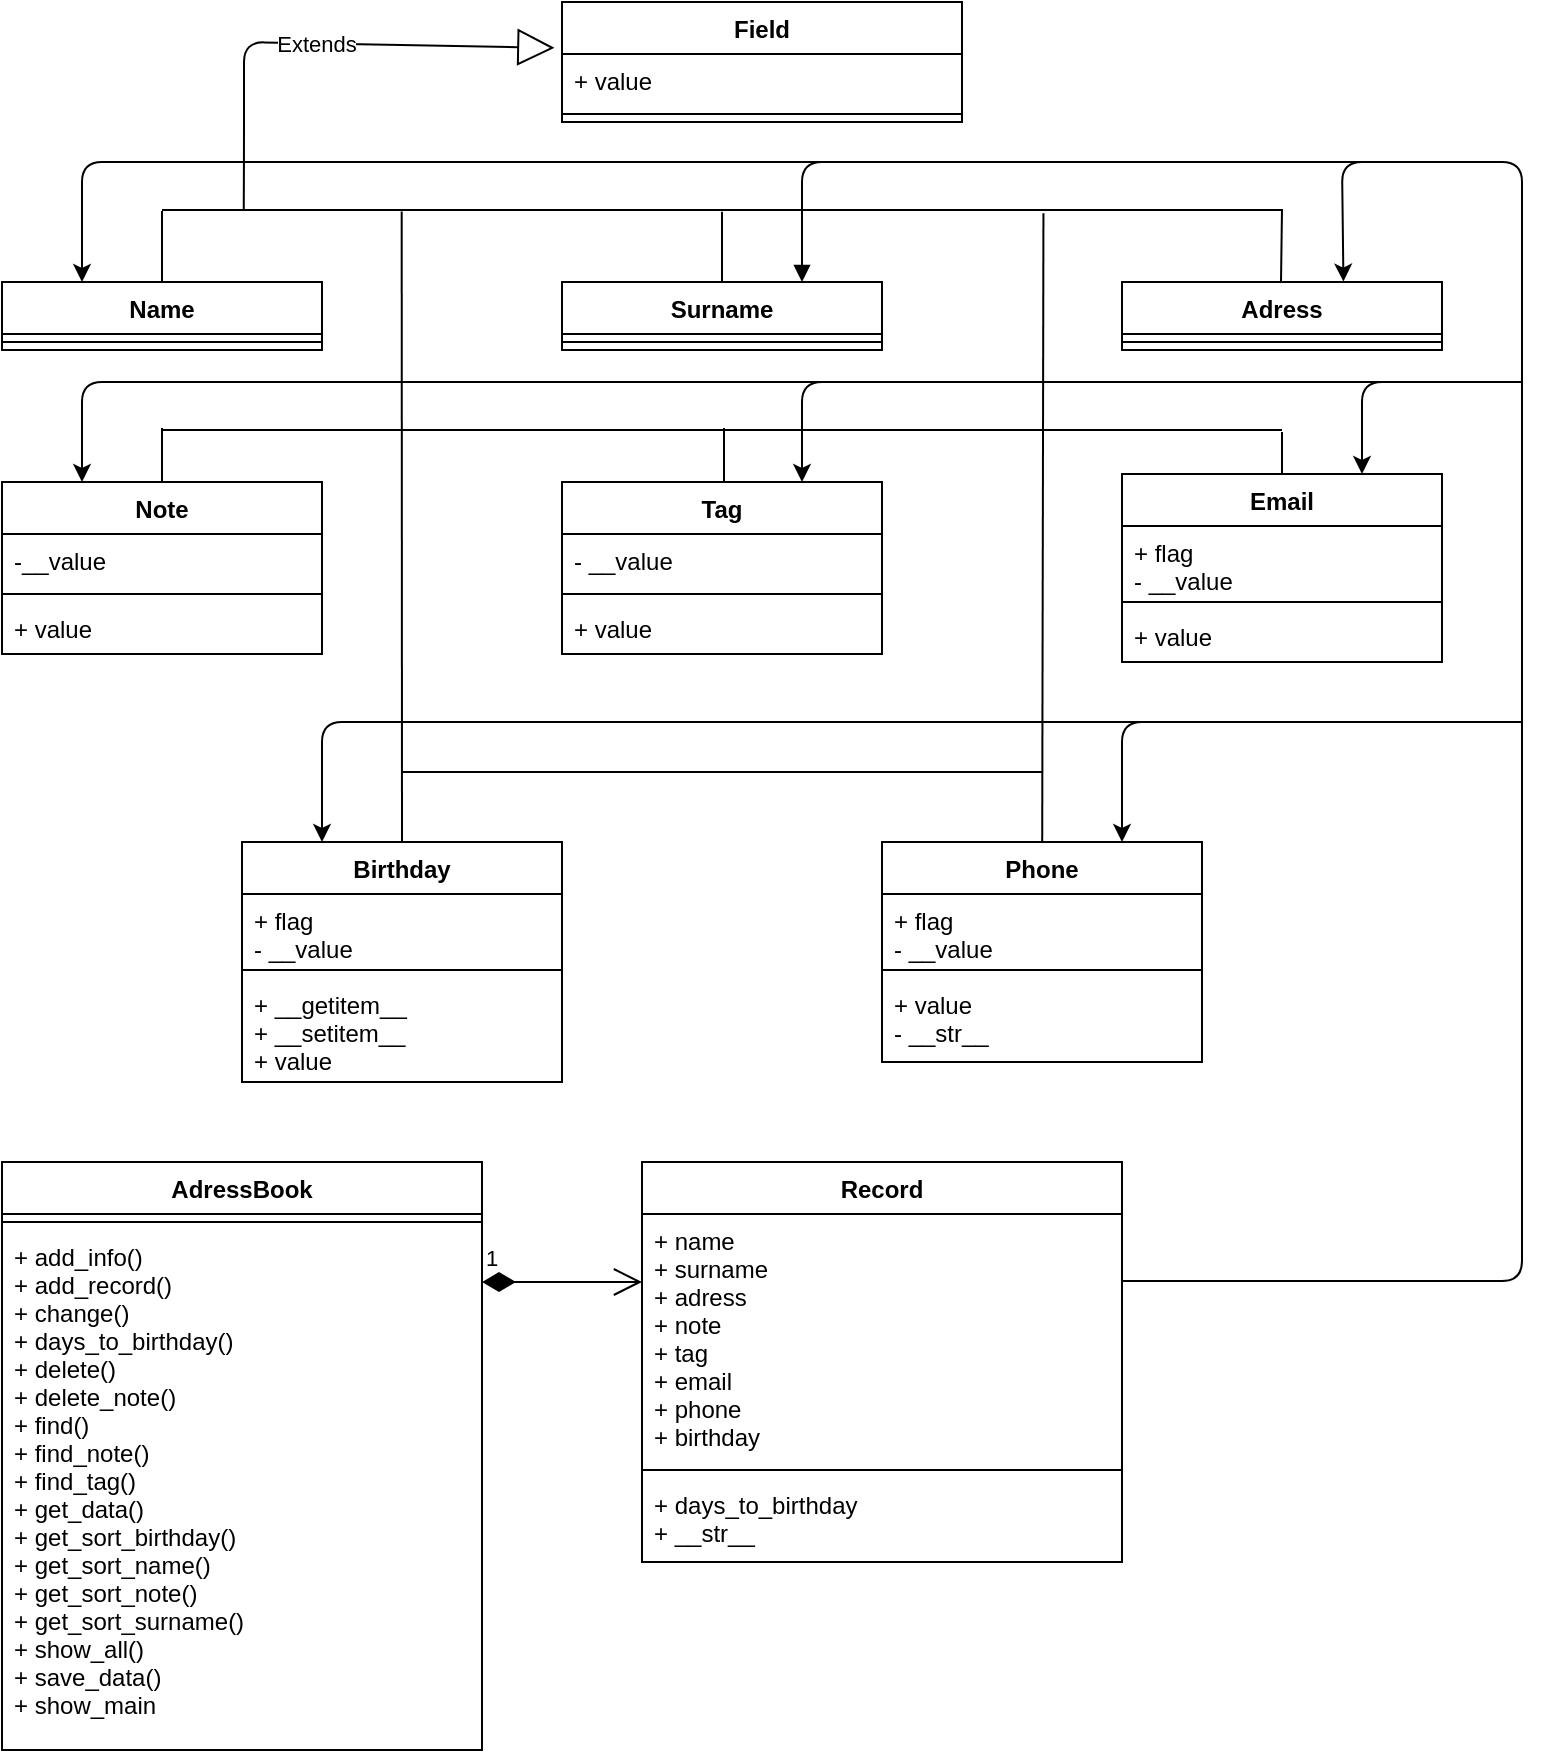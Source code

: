 <mxfile version="14.6.6" type="google"><diagram id="7Dgwh46zrfrE4rI6MLqH" name="Page-1"><mxGraphModel dx="958" dy="505" grid="1" gridSize="10" guides="1" tooltips="1" connect="1" arrows="1" fold="1" page="1" pageScale="1" pageWidth="827" pageHeight="1169" math="0" shadow="0"><root><mxCell id="0"/><mxCell id="1" parent="0"/><mxCell id="x5gt8o6xi6UFxqhQCtEi-1" value="AdressBook" style="swimlane;fontStyle=1;align=center;verticalAlign=top;childLayout=stackLayout;horizontal=1;startSize=26;horizontalStack=0;resizeParent=1;resizeParentMax=0;resizeLast=0;collapsible=1;marginBottom=0;" vertex="1" parent="1"><mxGeometry x="40" y="600" width="240" height="294" as="geometry"/></mxCell><mxCell id="x5gt8o6xi6UFxqhQCtEi-3" value="" style="line;strokeWidth=1;fillColor=none;align=left;verticalAlign=middle;spacingTop=-1;spacingLeft=3;spacingRight=3;rotatable=0;labelPosition=right;points=[];portConstraint=eastwest;" vertex="1" parent="x5gt8o6xi6UFxqhQCtEi-1"><mxGeometry y="26" width="240" height="8" as="geometry"/></mxCell><mxCell id="x5gt8o6xi6UFxqhQCtEi-4" value="+ add_info()&#10;+ add_record()&#10;+ change()&#10;+ days_to_birthday()&#10;+ delete()&#10;+ delete_note()&#10;+ find()&#10;+ find_note()&#10;+ find_tag()&#10;+ get_data()&#10;+ get_sort_birthday()&#10;+ get_sort_name()&#10;+ get_sort_note()&#10;+ get_sort_surname()&#10;+ show_all()&#10;+ save_data()&#10;+ show_main" style="text;strokeColor=none;fillColor=none;align=left;verticalAlign=top;spacingLeft=4;spacingRight=4;overflow=hidden;rotatable=0;points=[[0,0.5],[1,0.5]];portConstraint=eastwest;" vertex="1" parent="x5gt8o6xi6UFxqhQCtEi-1"><mxGeometry y="34" width="240" height="260" as="geometry"/></mxCell><mxCell id="x5gt8o6xi6UFxqhQCtEi-5" value="Field" style="swimlane;fontStyle=1;align=center;verticalAlign=top;childLayout=stackLayout;horizontal=1;startSize=26;horizontalStack=0;resizeParent=1;resizeParentMax=0;resizeLast=0;collapsible=1;marginBottom=0;" vertex="1" parent="1"><mxGeometry x="320" y="20" width="200" height="60" as="geometry"/></mxCell><mxCell id="x5gt8o6xi6UFxqhQCtEi-6" value="+ value" style="text;strokeColor=none;fillColor=none;align=left;verticalAlign=top;spacingLeft=4;spacingRight=4;overflow=hidden;rotatable=0;points=[[0,0.5],[1,0.5]];portConstraint=eastwest;" vertex="1" parent="x5gt8o6xi6UFxqhQCtEi-5"><mxGeometry y="26" width="200" height="26" as="geometry"/></mxCell><mxCell id="x5gt8o6xi6UFxqhQCtEi-7" value="" style="line;strokeWidth=1;fillColor=none;align=left;verticalAlign=middle;spacingTop=-1;spacingLeft=3;spacingRight=3;rotatable=0;labelPosition=right;points=[];portConstraint=eastwest;" vertex="1" parent="x5gt8o6xi6UFxqhQCtEi-5"><mxGeometry y="52" width="200" height="8" as="geometry"/></mxCell><mxCell id="x5gt8o6xi6UFxqhQCtEi-9" value="Name" style="swimlane;fontStyle=1;align=center;verticalAlign=top;childLayout=stackLayout;horizontal=1;startSize=26;horizontalStack=0;resizeParent=1;resizeParentMax=0;resizeLast=0;collapsible=1;marginBottom=0;" vertex="1" parent="1"><mxGeometry x="40" y="160" width="160" height="34" as="geometry"/></mxCell><mxCell id="x5gt8o6xi6UFxqhQCtEi-11" value="" style="line;strokeWidth=1;fillColor=none;align=left;verticalAlign=middle;spacingTop=-1;spacingLeft=3;spacingRight=3;rotatable=0;labelPosition=right;points=[];portConstraint=eastwest;" vertex="1" parent="x5gt8o6xi6UFxqhQCtEi-9"><mxGeometry y="26" width="160" height="8" as="geometry"/></mxCell><mxCell id="x5gt8o6xi6UFxqhQCtEi-13" value="Adress" style="swimlane;fontStyle=1;align=center;verticalAlign=top;childLayout=stackLayout;horizontal=1;startSize=26;horizontalStack=0;resizeParent=1;resizeParentMax=0;resizeLast=0;collapsible=1;marginBottom=0;" vertex="1" parent="1"><mxGeometry x="600" y="160" width="160" height="34" as="geometry"/></mxCell><mxCell id="x5gt8o6xi6UFxqhQCtEi-15" value="" style="line;strokeWidth=1;fillColor=none;align=left;verticalAlign=middle;spacingTop=-1;spacingLeft=3;spacingRight=3;rotatable=0;labelPosition=right;points=[];portConstraint=eastwest;" vertex="1" parent="x5gt8o6xi6UFxqhQCtEi-13"><mxGeometry y="26" width="160" height="8" as="geometry"/></mxCell><mxCell id="x5gt8o6xi6UFxqhQCtEi-17" value="Surname" style="swimlane;fontStyle=1;align=center;verticalAlign=top;childLayout=stackLayout;horizontal=1;startSize=26;horizontalStack=0;resizeParent=1;resizeParentMax=0;resizeLast=0;collapsible=1;marginBottom=0;" vertex="1" parent="1"><mxGeometry x="320" y="160" width="160" height="34" as="geometry"/></mxCell><mxCell id="x5gt8o6xi6UFxqhQCtEi-19" value="" style="line;strokeWidth=1;fillColor=none;align=left;verticalAlign=middle;spacingTop=-1;spacingLeft=3;spacingRight=3;rotatable=0;labelPosition=right;points=[];portConstraint=eastwest;" vertex="1" parent="x5gt8o6xi6UFxqhQCtEi-17"><mxGeometry y="26" width="160" height="8" as="geometry"/></mxCell><mxCell id="x5gt8o6xi6UFxqhQCtEi-21" value="Note" style="swimlane;fontStyle=1;align=center;verticalAlign=top;childLayout=stackLayout;horizontal=1;startSize=26;horizontalStack=0;resizeParent=1;resizeParentMax=0;resizeLast=0;collapsible=1;marginBottom=0;" vertex="1" parent="1"><mxGeometry x="40" y="260" width="160" height="86" as="geometry"/></mxCell><mxCell id="x5gt8o6xi6UFxqhQCtEi-22" value="-__value" style="text;strokeColor=none;fillColor=none;align=left;verticalAlign=top;spacingLeft=4;spacingRight=4;overflow=hidden;rotatable=0;points=[[0,0.5],[1,0.5]];portConstraint=eastwest;" vertex="1" parent="x5gt8o6xi6UFxqhQCtEi-21"><mxGeometry y="26" width="160" height="26" as="geometry"/></mxCell><mxCell id="x5gt8o6xi6UFxqhQCtEi-23" value="" style="line;strokeWidth=1;fillColor=none;align=left;verticalAlign=middle;spacingTop=-1;spacingLeft=3;spacingRight=3;rotatable=0;labelPosition=right;points=[];portConstraint=eastwest;" vertex="1" parent="x5gt8o6xi6UFxqhQCtEi-21"><mxGeometry y="52" width="160" height="8" as="geometry"/></mxCell><mxCell id="x5gt8o6xi6UFxqhQCtEi-24" value="+ value" style="text;strokeColor=none;fillColor=none;align=left;verticalAlign=top;spacingLeft=4;spacingRight=4;overflow=hidden;rotatable=0;points=[[0,0.5],[1,0.5]];portConstraint=eastwest;" vertex="1" parent="x5gt8o6xi6UFxqhQCtEi-21"><mxGeometry y="60" width="160" height="26" as="geometry"/></mxCell><mxCell id="x5gt8o6xi6UFxqhQCtEi-25" value="Tag" style="swimlane;fontStyle=1;align=center;verticalAlign=top;childLayout=stackLayout;horizontal=1;startSize=26;horizontalStack=0;resizeParent=1;resizeParentMax=0;resizeLast=0;collapsible=1;marginBottom=0;" vertex="1" parent="1"><mxGeometry x="320" y="260" width="160" height="86" as="geometry"/></mxCell><mxCell id="x5gt8o6xi6UFxqhQCtEi-26" value="- __value" style="text;strokeColor=none;fillColor=none;align=left;verticalAlign=top;spacingLeft=4;spacingRight=4;overflow=hidden;rotatable=0;points=[[0,0.5],[1,0.5]];portConstraint=eastwest;" vertex="1" parent="x5gt8o6xi6UFxqhQCtEi-25"><mxGeometry y="26" width="160" height="26" as="geometry"/></mxCell><mxCell id="x5gt8o6xi6UFxqhQCtEi-27" value="" style="line;strokeWidth=1;fillColor=none;align=left;verticalAlign=middle;spacingTop=-1;spacingLeft=3;spacingRight=3;rotatable=0;labelPosition=right;points=[];portConstraint=eastwest;" vertex="1" parent="x5gt8o6xi6UFxqhQCtEi-25"><mxGeometry y="52" width="160" height="8" as="geometry"/></mxCell><mxCell id="x5gt8o6xi6UFxqhQCtEi-28" value="+ value" style="text;strokeColor=none;fillColor=none;align=left;verticalAlign=top;spacingLeft=4;spacingRight=4;overflow=hidden;rotatable=0;points=[[0,0.5],[1,0.5]];portConstraint=eastwest;" vertex="1" parent="x5gt8o6xi6UFxqhQCtEi-25"><mxGeometry y="60" width="160" height="26" as="geometry"/></mxCell><mxCell id="x5gt8o6xi6UFxqhQCtEi-29" value="Email" style="swimlane;fontStyle=1;align=center;verticalAlign=top;childLayout=stackLayout;horizontal=1;startSize=26;horizontalStack=0;resizeParent=1;resizeParentMax=0;resizeLast=0;collapsible=1;marginBottom=0;" vertex="1" parent="1"><mxGeometry x="600" y="256" width="160" height="94" as="geometry"/></mxCell><mxCell id="x5gt8o6xi6UFxqhQCtEi-30" value="+ flag&#10;- __value" style="text;strokeColor=none;fillColor=none;align=left;verticalAlign=top;spacingLeft=4;spacingRight=4;overflow=hidden;rotatable=0;points=[[0,0.5],[1,0.5]];portConstraint=eastwest;" vertex="1" parent="x5gt8o6xi6UFxqhQCtEi-29"><mxGeometry y="26" width="160" height="34" as="geometry"/></mxCell><mxCell id="x5gt8o6xi6UFxqhQCtEi-31" value="" style="line;strokeWidth=1;fillColor=none;align=left;verticalAlign=middle;spacingTop=-1;spacingLeft=3;spacingRight=3;rotatable=0;labelPosition=right;points=[];portConstraint=eastwest;" vertex="1" parent="x5gt8o6xi6UFxqhQCtEi-29"><mxGeometry y="60" width="160" height="8" as="geometry"/></mxCell><mxCell id="x5gt8o6xi6UFxqhQCtEi-32" value="+ value" style="text;strokeColor=none;fillColor=none;align=left;verticalAlign=top;spacingLeft=4;spacingRight=4;overflow=hidden;rotatable=0;points=[[0,0.5],[1,0.5]];portConstraint=eastwest;" vertex="1" parent="x5gt8o6xi6UFxqhQCtEi-29"><mxGeometry y="68" width="160" height="26" as="geometry"/></mxCell><mxCell id="x5gt8o6xi6UFxqhQCtEi-33" value="Phone" style="swimlane;fontStyle=1;align=center;verticalAlign=top;childLayout=stackLayout;horizontal=1;startSize=26;horizontalStack=0;resizeParent=1;resizeParentMax=0;resizeLast=0;collapsible=1;marginBottom=0;" vertex="1" parent="1"><mxGeometry x="480" y="440" width="160" height="110" as="geometry"/></mxCell><mxCell id="x5gt8o6xi6UFxqhQCtEi-34" value="+ flag&#10;- __value" style="text;strokeColor=none;fillColor=none;align=left;verticalAlign=top;spacingLeft=4;spacingRight=4;overflow=hidden;rotatable=0;points=[[0,0.5],[1,0.5]];portConstraint=eastwest;" vertex="1" parent="x5gt8o6xi6UFxqhQCtEi-33"><mxGeometry y="26" width="160" height="34" as="geometry"/></mxCell><mxCell id="x5gt8o6xi6UFxqhQCtEi-35" value="" style="line;strokeWidth=1;fillColor=none;align=left;verticalAlign=middle;spacingTop=-1;spacingLeft=3;spacingRight=3;rotatable=0;labelPosition=right;points=[];portConstraint=eastwest;" vertex="1" parent="x5gt8o6xi6UFxqhQCtEi-33"><mxGeometry y="60" width="160" height="8" as="geometry"/></mxCell><mxCell id="x5gt8o6xi6UFxqhQCtEi-36" value="+ value&#10;- __str__" style="text;strokeColor=none;fillColor=none;align=left;verticalAlign=top;spacingLeft=4;spacingRight=4;overflow=hidden;rotatable=0;points=[[0,0.5],[1,0.5]];portConstraint=eastwest;" vertex="1" parent="x5gt8o6xi6UFxqhQCtEi-33"><mxGeometry y="68" width="160" height="42" as="geometry"/></mxCell><mxCell id="x5gt8o6xi6UFxqhQCtEi-37" value="Birthday" style="swimlane;fontStyle=1;align=center;verticalAlign=top;childLayout=stackLayout;horizontal=1;startSize=26;horizontalStack=0;resizeParent=1;resizeParentMax=0;resizeLast=0;collapsible=1;marginBottom=0;" vertex="1" parent="1"><mxGeometry x="160" y="440" width="160" height="120" as="geometry"/></mxCell><mxCell id="x5gt8o6xi6UFxqhQCtEi-38" value="+ flag&#10;- __value" style="text;strokeColor=none;fillColor=none;align=left;verticalAlign=top;spacingLeft=4;spacingRight=4;overflow=hidden;rotatable=0;points=[[0,0.5],[1,0.5]];portConstraint=eastwest;" vertex="1" parent="x5gt8o6xi6UFxqhQCtEi-37"><mxGeometry y="26" width="160" height="34" as="geometry"/></mxCell><mxCell id="x5gt8o6xi6UFxqhQCtEi-39" value="" style="line;strokeWidth=1;fillColor=none;align=left;verticalAlign=middle;spacingTop=-1;spacingLeft=3;spacingRight=3;rotatable=0;labelPosition=right;points=[];portConstraint=eastwest;" vertex="1" parent="x5gt8o6xi6UFxqhQCtEi-37"><mxGeometry y="60" width="160" height="8" as="geometry"/></mxCell><mxCell id="x5gt8o6xi6UFxqhQCtEi-40" value="+ __getitem__&#10;+ __setitem__&#10;+ value&#10;" style="text;strokeColor=none;fillColor=none;align=left;verticalAlign=top;spacingLeft=4;spacingRight=4;overflow=hidden;rotatable=0;points=[[0,0.5],[1,0.5]];portConstraint=eastwest;" vertex="1" parent="x5gt8o6xi6UFxqhQCtEi-37"><mxGeometry y="68" width="160" height="52" as="geometry"/></mxCell><mxCell id="x5gt8o6xi6UFxqhQCtEi-49" value="" style="line;strokeWidth=1;fillColor=none;align=left;verticalAlign=top;spacingTop=-1;spacingLeft=3;spacingRight=3;rotatable=0;labelPosition=right;points=[];portConstraint=eastwest;" vertex="1" parent="1"><mxGeometry x="120" y="120" width="560" height="8" as="geometry"/></mxCell><mxCell id="x5gt8o6xi6UFxqhQCtEi-53" value="" style="line;strokeWidth=1;fillColor=none;align=left;verticalAlign=middle;spacingTop=-1;spacingLeft=3;spacingRight=3;rotatable=0;labelPosition=right;points=[];portConstraint=eastwest;" vertex="1" parent="1"><mxGeometry x="120" y="230" width="560" height="8" as="geometry"/></mxCell><mxCell id="x5gt8o6xi6UFxqhQCtEi-54" value="" style="line;strokeWidth=1;fillColor=none;align=left;verticalAlign=middle;spacingTop=-1;spacingLeft=3;spacingRight=3;rotatable=0;labelPosition=right;points=[];portConstraint=eastwest;" vertex="1" parent="1"><mxGeometry x="240" y="400" width="320" height="10" as="geometry"/></mxCell><mxCell id="x5gt8o6xi6UFxqhQCtEi-77" value="" style="endArrow=none;html=1;entryX=0.787;entryY=0.705;entryDx=0;entryDy=0;entryPerimeter=0;" edge="1" parent="1" source="x5gt8o6xi6UFxqhQCtEi-33" target="x5gt8o6xi6UFxqhQCtEi-49"><mxGeometry width="50" height="50" relative="1" as="geometry"><mxPoint x="450" y="530" as="sourcePoint"/><mxPoint x="500" y="480" as="targetPoint"/></mxGeometry></mxCell><mxCell id="x5gt8o6xi6UFxqhQCtEi-79" value="" style="endArrow=none;html=1;exitX=0.5;exitY=0;exitDx=0;exitDy=0;entryX=0.214;entryY=0.591;entryDx=0;entryDy=0;entryPerimeter=0;" edge="1" parent="1" source="x5gt8o6xi6UFxqhQCtEi-37" target="x5gt8o6xi6UFxqhQCtEi-49"><mxGeometry width="50" height="50" relative="1" as="geometry"><mxPoint x="240" y="390" as="sourcePoint"/><mxPoint x="241" y="250" as="targetPoint"/></mxGeometry></mxCell><mxCell id="x5gt8o6xi6UFxqhQCtEi-81" value="" style="endArrow=none;html=1;" edge="1" parent="1"><mxGeometry width="50" height="50" relative="1" as="geometry"><mxPoint x="680" y="256" as="sourcePoint"/><mxPoint x="680" y="235" as="targetPoint"/></mxGeometry></mxCell><mxCell id="x5gt8o6xi6UFxqhQCtEi-82" value="" style="endArrow=none;html=1;exitX=0.5;exitY=0;exitDx=0;exitDy=0;" edge="1" parent="1" source="x5gt8o6xi6UFxqhQCtEi-21"><mxGeometry width="50" height="50" relative="1" as="geometry"><mxPoint x="450" y="230" as="sourcePoint"/><mxPoint x="120" y="233" as="targetPoint"/></mxGeometry></mxCell><mxCell id="x5gt8o6xi6UFxqhQCtEi-84" value="" style="endArrow=none;html=1;entryX=1;entryY=0.441;entryDx=0;entryDy=0;entryPerimeter=0;" edge="1" parent="1" target="x5gt8o6xi6UFxqhQCtEi-49"><mxGeometry width="50" height="50" relative="1" as="geometry"><mxPoint x="679.5" y="160" as="sourcePoint"/><mxPoint x="680" y="130" as="targetPoint"/></mxGeometry></mxCell><mxCell id="x5gt8o6xi6UFxqhQCtEi-86" value="" style="endArrow=none;html=1;entryX=0;entryY=0.565;entryDx=0;entryDy=0;entryPerimeter=0;exitX=0.5;exitY=0;exitDx=0;exitDy=0;" edge="1" parent="1" source="x5gt8o6xi6UFxqhQCtEi-9" target="x5gt8o6xi6UFxqhQCtEi-49"><mxGeometry width="50" height="50" relative="1" as="geometry"><mxPoint x="100" y="180" as="sourcePoint"/><mxPoint x="150" y="130" as="targetPoint"/></mxGeometry></mxCell><mxCell id="x5gt8o6xi6UFxqhQCtEi-91" value="Extends" style="endArrow=block;endSize=16;endFill=0;html=1;exitX=0.073;exitY=0.478;exitDx=0;exitDy=0;exitPerimeter=0;entryX=-0.019;entryY=0.382;entryDx=0;entryDy=0;entryPerimeter=0;" edge="1" parent="1" source="x5gt8o6xi6UFxqhQCtEi-49" target="x5gt8o6xi6UFxqhQCtEi-5"><mxGeometry width="160" relative="1" as="geometry"><mxPoint x="300" y="220" as="sourcePoint"/><mxPoint x="161" y="40" as="targetPoint"/><Array as="points"><mxPoint x="161" y="90"/><mxPoint x="161" y="40"/></Array></mxGeometry></mxCell><mxCell id="x5gt8o6xi6UFxqhQCtEi-92" value="Record" style="swimlane;fontStyle=1;align=center;verticalAlign=top;childLayout=stackLayout;horizontal=1;startSize=26;horizontalStack=0;resizeParent=1;resizeParentMax=0;resizeLast=0;collapsible=1;marginBottom=0;" vertex="1" parent="1"><mxGeometry x="360" y="600" width="240" height="200" as="geometry"/></mxCell><mxCell id="x5gt8o6xi6UFxqhQCtEi-93" value="+ name&#10;+ surname&#10;+ adress&#10;+ note&#10;+ tag&#10;+ email&#10;+ phone&#10;+ birthday&#10;" style="text;strokeColor=none;fillColor=none;align=left;verticalAlign=top;spacingLeft=4;spacingRight=4;overflow=hidden;rotatable=0;points=[[0,0.5],[1,0.5]];portConstraint=eastwest;" vertex="1" parent="x5gt8o6xi6UFxqhQCtEi-92"><mxGeometry y="26" width="240" height="124" as="geometry"/></mxCell><mxCell id="x5gt8o6xi6UFxqhQCtEi-94" value="" style="line;strokeWidth=1;fillColor=none;align=left;verticalAlign=middle;spacingTop=-1;spacingLeft=3;spacingRight=3;rotatable=0;labelPosition=right;points=[];portConstraint=eastwest;" vertex="1" parent="x5gt8o6xi6UFxqhQCtEi-92"><mxGeometry y="150" width="240" height="8" as="geometry"/></mxCell><mxCell id="x5gt8o6xi6UFxqhQCtEi-95" value="+ days_to_birthday&#10;+ __str__" style="text;strokeColor=none;fillColor=none;align=left;verticalAlign=top;spacingLeft=4;spacingRight=4;overflow=hidden;rotatable=0;points=[[0,0.5],[1,0.5]];portConstraint=eastwest;" vertex="1" parent="x5gt8o6xi6UFxqhQCtEi-92"><mxGeometry y="158" width="240" height="42" as="geometry"/></mxCell><mxCell id="x5gt8o6xi6UFxqhQCtEi-98" value="" style="endArrow=block;endFill=1;html=1;edgeStyle=orthogonalEdgeStyle;align=left;verticalAlign=top;entryX=0.75;entryY=0;entryDx=0;entryDy=0;" edge="1" parent="1" target="x5gt8o6xi6UFxqhQCtEi-17"><mxGeometry x="-1" relative="1" as="geometry"><mxPoint x="600" y="659.5" as="sourcePoint"/><mxPoint x="400" y="100" as="targetPoint"/><Array as="points"><mxPoint x="800" y="660"/><mxPoint x="800" y="100"/><mxPoint x="440" y="100"/></Array></mxGeometry></mxCell><mxCell id="x5gt8o6xi6UFxqhQCtEi-100" value="" style="text;strokeColor=none;fillColor=none;align=left;verticalAlign=middle;spacingTop=-1;spacingLeft=4;spacingRight=4;rotatable=0;labelPosition=right;points=[];portConstraint=eastwest;" vertex="1" parent="1"><mxGeometry x="450" y="240" width="20" height="14" as="geometry"/></mxCell><mxCell id="x5gt8o6xi6UFxqhQCtEi-106" value="" style="endArrow=none;html=1;" edge="1" parent="1"><mxGeometry width="50" height="50" relative="1" as="geometry"><mxPoint x="401" y="260" as="sourcePoint"/><mxPoint x="401" y="233" as="targetPoint"/></mxGeometry></mxCell><mxCell id="x5gt8o6xi6UFxqhQCtEi-107" value="" style="endArrow=classic;html=1;entryX=0.25;entryY=0;entryDx=0;entryDy=0;" edge="1" parent="1" target="x5gt8o6xi6UFxqhQCtEi-9"><mxGeometry width="50" height="50" relative="1" as="geometry"><mxPoint x="450" y="100" as="sourcePoint"/><mxPoint x="80" y="100" as="targetPoint"/><Array as="points"><mxPoint x="80" y="100"/></Array></mxGeometry></mxCell><mxCell id="x5gt8o6xi6UFxqhQCtEi-108" value="" style="endArrow=classic;html=1;entryX=0.692;entryY=-0.006;entryDx=0;entryDy=0;entryPerimeter=0;" edge="1" parent="1" target="x5gt8o6xi6UFxqhQCtEi-13"><mxGeometry width="50" height="50" relative="1" as="geometry"><mxPoint x="711" y="100" as="sourcePoint"/><mxPoint x="810" y="50" as="targetPoint"/><Array as="points"><mxPoint x="790" y="100"/><mxPoint x="710" y="100"/></Array></mxGeometry></mxCell><mxCell id="x5gt8o6xi6UFxqhQCtEi-110" value="" style="endArrow=classic;html=1;entryX=0.25;entryY=0;entryDx=0;entryDy=0;" edge="1" parent="1" target="x5gt8o6xi6UFxqhQCtEi-21"><mxGeometry width="50" height="50" relative="1" as="geometry"><mxPoint x="800" y="210" as="sourcePoint"/><mxPoint x="80" y="250" as="targetPoint"/><Array as="points"><mxPoint x="80" y="210"/></Array></mxGeometry></mxCell><mxCell id="x5gt8o6xi6UFxqhQCtEi-111" value="" style="endArrow=none;html=1;exitX=0.5;exitY=0;exitDx=0;exitDy=0;entryX=0.5;entryY=0.612;entryDx=0;entryDy=0;entryPerimeter=0;" edge="1" parent="1" source="x5gt8o6xi6UFxqhQCtEi-17" target="x5gt8o6xi6UFxqhQCtEi-49"><mxGeometry width="50" height="50" relative="1" as="geometry"><mxPoint x="350" y="280" as="sourcePoint"/><mxPoint x="400" y="140" as="targetPoint"/></mxGeometry></mxCell><mxCell id="x5gt8o6xi6UFxqhQCtEi-112" value="" style="endArrow=classic;html=1;entryX=0.75;entryY=0;entryDx=0;entryDy=0;" edge="1" parent="1" target="x5gt8o6xi6UFxqhQCtEi-25"><mxGeometry width="50" height="50" relative="1" as="geometry"><mxPoint x="440" y="210" as="sourcePoint"/><mxPoint x="440" y="250" as="targetPoint"/><Array as="points"><mxPoint x="800" y="210"/><mxPoint x="440" y="210"/></Array></mxGeometry></mxCell><mxCell id="x5gt8o6xi6UFxqhQCtEi-113" value="" style="endArrow=classic;html=1;entryX=0.75;entryY=0;entryDx=0;entryDy=0;" edge="1" parent="1" target="x5gt8o6xi6UFxqhQCtEi-29"><mxGeometry width="50" height="50" relative="1" as="geometry"><mxPoint x="790" y="210" as="sourcePoint"/><mxPoint x="720" y="210" as="targetPoint"/><Array as="points"><mxPoint x="720" y="210"/></Array></mxGeometry></mxCell><mxCell id="x5gt8o6xi6UFxqhQCtEi-115" value="" style="endArrow=classic;html=1;entryX=0.25;entryY=0;entryDx=0;entryDy=0;" edge="1" parent="1" target="x5gt8o6xi6UFxqhQCtEi-37"><mxGeometry width="50" height="50" relative="1" as="geometry"><mxPoint x="800" y="380" as="sourcePoint"/><mxPoint x="210" y="380" as="targetPoint"/><Array as="points"><mxPoint x="200" y="380"/></Array></mxGeometry></mxCell><mxCell id="x5gt8o6xi6UFxqhQCtEi-116" value="" style="endArrow=classic;html=1;entryX=0.75;entryY=0;entryDx=0;entryDy=0;" edge="1" parent="1" target="x5gt8o6xi6UFxqhQCtEi-33"><mxGeometry width="50" height="50" relative="1" as="geometry"><mxPoint x="800" y="380" as="sourcePoint"/><mxPoint x="600" y="380" as="targetPoint"/><Array as="points"><mxPoint x="600" y="380"/></Array></mxGeometry></mxCell><mxCell id="x5gt8o6xi6UFxqhQCtEi-121" value="1" style="endArrow=open;html=1;endSize=12;startArrow=diamondThin;startSize=14;startFill=1;edgeStyle=orthogonalEdgeStyle;align=left;verticalAlign=bottom;" edge="1" parent="1"><mxGeometry x="-1" y="3" relative="1" as="geometry"><mxPoint x="280" y="660" as="sourcePoint"/><mxPoint x="360" y="660" as="targetPoint"/><Array as="points"><mxPoint x="330" y="660"/><mxPoint x="330" y="660"/></Array></mxGeometry></mxCell></root></mxGraphModel></diagram></mxfile>